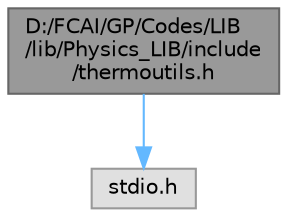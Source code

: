 digraph "D:/FCAI/GP/Codes/LIB/lib/Physics_LIB/include/thermoutils.h"
{
 // LATEX_PDF_SIZE
  bgcolor="transparent";
  edge [fontname=Helvetica,fontsize=10,labelfontname=Helvetica,labelfontsize=10];
  node [fontname=Helvetica,fontsize=10,shape=box,height=0.2,width=0.4];
  Node1 [id="Node000001",label="D:/FCAI/GP/Codes/LIB\l/lib/Physics_LIB/include\l/thermoutils.h",height=0.2,width=0.4,color="gray40", fillcolor="grey60", style="filled", fontcolor="black",tooltip="This file contains the utility functions used by the heat transfer simulation in 1D and 2D to help in..."];
  Node1 -> Node2 [id="edge1_Node000001_Node000002",color="steelblue1",style="solid",tooltip=" "];
  Node2 [id="Node000002",label="stdio.h",height=0.2,width=0.4,color="grey60", fillcolor="#E0E0E0", style="filled",tooltip=" "];
}
